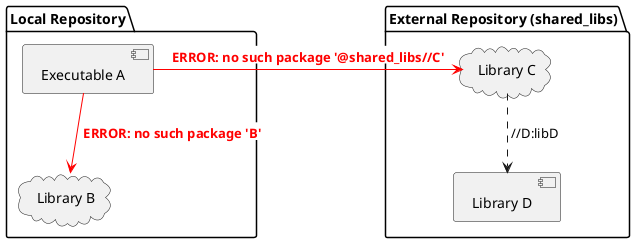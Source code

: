 @startuml
package "Local Repository" {
    [ Executable A ] as A
    cloud "Library B" as B
}

package "External Repository (shared_libs)" {
    cloud "Library C" as C
    [ Library D ] as D
}

A -[#red]-> B: <back:white><b><back:white><color:red> ERROR: no such package 'B'
A -[#red]r-> C: <back:white><b><back:white><color:red>ERROR: no such package '@shared_libs//C'
C ..> D: <back:white> //D:libD

@enduml